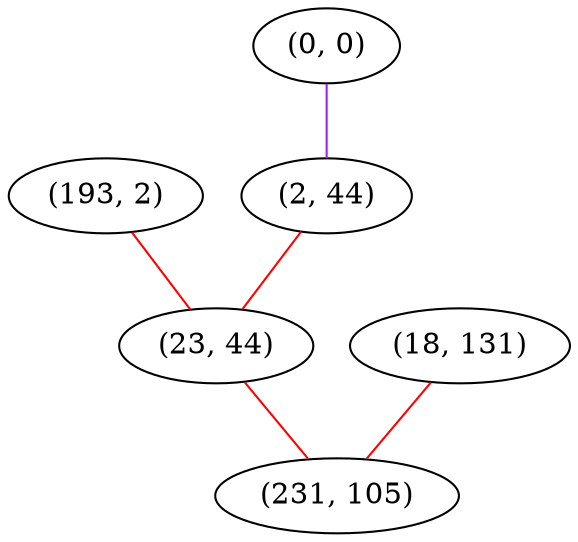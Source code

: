 graph "" {
"(193, 2)";
"(0, 0)";
"(18, 131)";
"(2, 44)";
"(23, 44)";
"(231, 105)";
"(193, 2)" -- "(23, 44)"  [color=red, key=0, weight=1];
"(0, 0)" -- "(2, 44)"  [color=purple, key=0, weight=4];
"(18, 131)" -- "(231, 105)"  [color=red, key=0, weight=1];
"(2, 44)" -- "(23, 44)"  [color=red, key=0, weight=1];
"(23, 44)" -- "(231, 105)"  [color=red, key=0, weight=1];
}
